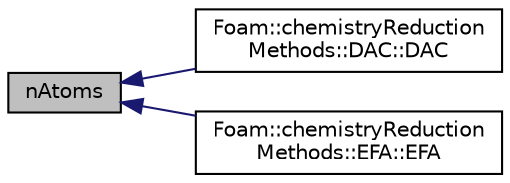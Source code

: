 digraph "nAtoms"
{
  bgcolor="transparent";
  edge [fontname="Helvetica",fontsize="10",labelfontname="Helvetica",labelfontsize="10"];
  node [fontname="Helvetica",fontsize="10",shape=record];
  rankdir="LR";
  Node1 [label="nAtoms",height=0.2,width=0.4,color="black", fillcolor="grey75", style="filled" fontcolor="black"];
  Node1 -> Node2 [dir="back",color="midnightblue",fontsize="10",style="solid",fontname="Helvetica"];
  Node2 [label="Foam::chemistryReduction\lMethods::DAC::DAC",height=0.2,width=0.4,color="black",URL="$classFoam_1_1chemistryReductionMethods_1_1DAC.html#a97e71408a55ea6177a0d4b36e0b05405",tooltip="Construct from components. "];
  Node1 -> Node3 [dir="back",color="midnightblue",fontsize="10",style="solid",fontname="Helvetica"];
  Node3 [label="Foam::chemistryReduction\lMethods::EFA::EFA",height=0.2,width=0.4,color="black",URL="$classFoam_1_1chemistryReductionMethods_1_1EFA.html#afab540fcaad6c8df307e6e1bd8f63314",tooltip="Construct from components. "];
}
